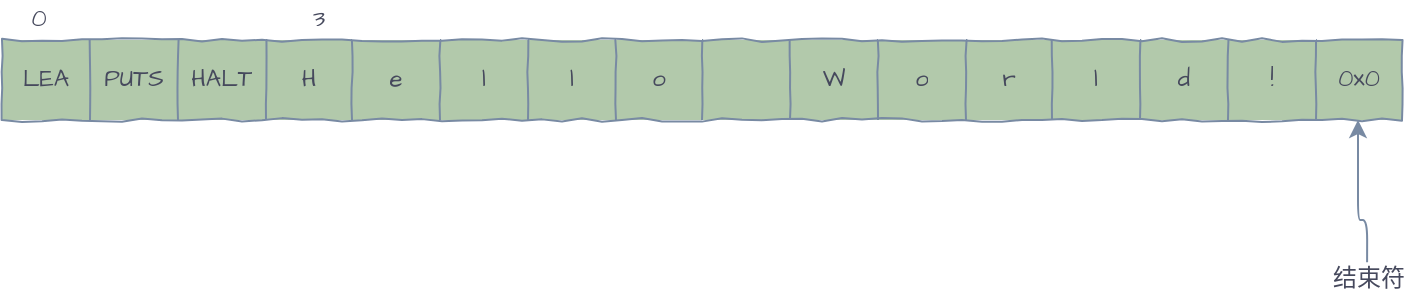 <mxfile version="14.3.0" type="github" pages="2">
  <diagram id="Cl-Jy1FfyHYRzDQ76PAy" name="string-define">
    <mxGraphModel dx="1497" dy="320" grid="1" gridSize="10" guides="1" tooltips="1" connect="1" arrows="1" fold="1" page="1" pageScale="1" pageWidth="827" pageHeight="1169" math="0" shadow="0">
      <root>
        <mxCell id="0" />
        <mxCell id="1" parent="0" />
        <mxCell id="m00l92GHadU-gOEnQhx7-1" value="" style="shape=table;html=1;whiteSpace=wrap;startSize=0;container=1;collapsible=0;childLayout=tableLayout;fontFamily=Architects Daughter;fontSource=https%3A%2F%2Ffonts.googleapis.com%2Fcss%3Ffamily%3DArchitects%2BDaughter;comic=1;fillColor=#B2C9AB;strokeColor=#788AA3;fontColor=#46495D;" vertex="1" parent="1">
          <mxGeometry x="-258" y="260" width="700" height="40" as="geometry" />
        </mxCell>
        <mxCell id="m00l92GHadU-gOEnQhx7-2" value="" style="shape=partialRectangle;html=1;whiteSpace=wrap;collapsible=0;dropTarget=0;pointerEvents=0;fillColor=none;top=0;left=0;bottom=0;right=0;points=[[0,0.5],[1,0.5]];portConstraint=eastwest;fontFamily=Architects Daughter;fontSource=https%3A%2F%2Ffonts.googleapis.com%2Fcss%3Ffamily%3DArchitects%2BDaughter;comic=1;strokeColor=#788AA3;fontColor=#46495D;" vertex="1" parent="m00l92GHadU-gOEnQhx7-1">
          <mxGeometry width="700" height="40" as="geometry" />
        </mxCell>
        <mxCell id="m00l92GHadU-gOEnQhx7-3" value="LEA" style="shape=partialRectangle;html=1;whiteSpace=wrap;connectable=0;overflow=hidden;fillColor=none;top=0;left=0;bottom=0;right=0;fontFamily=Architects Daughter;fontSource=https%3A%2F%2Ffonts.googleapis.com%2Fcss%3Ffamily%3DArchitects%2BDaughter;comic=1;strokeColor=#788AA3;fontColor=#46495D;" vertex="1" parent="m00l92GHadU-gOEnQhx7-2">
          <mxGeometry width="44" height="40" as="geometry" />
        </mxCell>
        <mxCell id="m00l92GHadU-gOEnQhx7-4" value="PUTS" style="shape=partialRectangle;html=1;whiteSpace=wrap;connectable=0;overflow=hidden;fillColor=none;top=0;left=0;bottom=0;right=0;fontFamily=Architects Daughter;fontSource=https%3A%2F%2Ffonts.googleapis.com%2Fcss%3Ffamily%3DArchitects%2BDaughter;comic=1;strokeColor=#788AA3;fontColor=#46495D;" vertex="1" parent="m00l92GHadU-gOEnQhx7-2">
          <mxGeometry x="44" width="44" height="40" as="geometry" />
        </mxCell>
        <mxCell id="m00l92GHadU-gOEnQhx7-5" value="HALT" style="shape=partialRectangle;html=1;whiteSpace=wrap;connectable=0;overflow=hidden;fillColor=none;top=0;left=0;bottom=0;right=0;fontFamily=Architects Daughter;fontSource=https%3A%2F%2Ffonts.googleapis.com%2Fcss%3Ffamily%3DArchitects%2BDaughter;comic=1;strokeColor=#788AA3;fontColor=#46495D;" vertex="1" parent="m00l92GHadU-gOEnQhx7-2">
          <mxGeometry x="88" width="44" height="40" as="geometry" />
        </mxCell>
        <mxCell id="m00l92GHadU-gOEnQhx7-6" value="H" style="shape=partialRectangle;html=1;whiteSpace=wrap;connectable=0;overflow=hidden;fillColor=none;top=0;left=0;bottom=0;right=0;fontFamily=Architects Daughter;fontSource=https%3A%2F%2Ffonts.googleapis.com%2Fcss%3Ffamily%3DArchitects%2BDaughter;comic=1;strokeColor=#788AA3;fontColor=#46495D;" vertex="1" parent="m00l92GHadU-gOEnQhx7-2">
          <mxGeometry x="132" width="43" height="40" as="geometry" />
        </mxCell>
        <mxCell id="m00l92GHadU-gOEnQhx7-7" value="e" style="shape=partialRectangle;html=1;whiteSpace=wrap;connectable=0;overflow=hidden;fillColor=none;top=0;left=0;bottom=0;right=0;fontFamily=Architects Daughter;fontSource=https%3A%2F%2Ffonts.googleapis.com%2Fcss%3Ffamily%3DArchitects%2BDaughter;comic=1;strokeColor=#788AA3;fontColor=#46495D;" vertex="1" parent="m00l92GHadU-gOEnQhx7-2">
          <mxGeometry x="175" width="44" height="40" as="geometry" />
        </mxCell>
        <mxCell id="m00l92GHadU-gOEnQhx7-8" value="l" style="shape=partialRectangle;html=1;whiteSpace=wrap;connectable=0;overflow=hidden;fillColor=none;top=0;left=0;bottom=0;right=0;fontFamily=Architects Daughter;fontSource=https%3A%2F%2Ffonts.googleapis.com%2Fcss%3Ffamily%3DArchitects%2BDaughter;comic=1;strokeColor=#788AA3;fontColor=#46495D;" vertex="1" parent="m00l92GHadU-gOEnQhx7-2">
          <mxGeometry x="219" width="44" height="40" as="geometry" />
        </mxCell>
        <mxCell id="m00l92GHadU-gOEnQhx7-9" value="l" style="shape=partialRectangle;html=1;whiteSpace=wrap;connectable=0;overflow=hidden;fillColor=none;top=0;left=0;bottom=0;right=0;fontFamily=Architects Daughter;fontSource=https%3A%2F%2Ffonts.googleapis.com%2Fcss%3Ffamily%3DArchitects%2BDaughter;comic=1;strokeColor=#788AA3;fontColor=#46495D;" vertex="1" parent="m00l92GHadU-gOEnQhx7-2">
          <mxGeometry x="263" width="44" height="40" as="geometry" />
        </mxCell>
        <mxCell id="m00l92GHadU-gOEnQhx7-10" value="o" style="shape=partialRectangle;html=1;whiteSpace=wrap;connectable=0;overflow=hidden;fillColor=none;top=0;left=0;bottom=0;right=0;fontFamily=Architects Daughter;fontSource=https%3A%2F%2Ffonts.googleapis.com%2Fcss%3Ffamily%3DArchitects%2BDaughter;comic=1;strokeColor=#788AA3;fontColor=#46495D;" vertex="1" parent="m00l92GHadU-gOEnQhx7-2">
          <mxGeometry x="307" width="43" height="40" as="geometry" />
        </mxCell>
        <mxCell id="m00l92GHadU-gOEnQhx7-11" value="" style="shape=partialRectangle;html=1;whiteSpace=wrap;connectable=0;overflow=hidden;fillColor=none;top=0;left=0;bottom=0;right=0;fontFamily=Architects Daughter;fontSource=https%3A%2F%2Ffonts.googleapis.com%2Fcss%3Ffamily%3DArchitects%2BDaughter;comic=1;strokeColor=#788AA3;fontColor=#46495D;" vertex="1" parent="m00l92GHadU-gOEnQhx7-2">
          <mxGeometry x="350" width="44" height="40" as="geometry" />
        </mxCell>
        <mxCell id="m00l92GHadU-gOEnQhx7-12" value="W" style="shape=partialRectangle;html=1;whiteSpace=wrap;connectable=0;overflow=hidden;fillColor=none;top=0;left=0;bottom=0;right=0;fontFamily=Architects Daughter;fontSource=https%3A%2F%2Ffonts.googleapis.com%2Fcss%3Ffamily%3DArchitects%2BDaughter;comic=1;strokeColor=#788AA3;fontColor=#46495D;" vertex="1" parent="m00l92GHadU-gOEnQhx7-2">
          <mxGeometry x="394" width="44" height="40" as="geometry" />
        </mxCell>
        <mxCell id="m00l92GHadU-gOEnQhx7-25" value="o" style="shape=partialRectangle;html=1;whiteSpace=wrap;connectable=0;overflow=hidden;fillColor=none;top=0;left=0;bottom=0;right=0;fontFamily=Architects Daughter;fontSource=https%3A%2F%2Ffonts.googleapis.com%2Fcss%3Ffamily%3DArchitects%2BDaughter;comic=1;strokeColor=#788AA3;fontColor=#46495D;" vertex="1" parent="m00l92GHadU-gOEnQhx7-2">
          <mxGeometry x="438" width="44" height="40" as="geometry" />
        </mxCell>
        <mxCell id="m00l92GHadU-gOEnQhx7-24" value="r" style="shape=partialRectangle;html=1;whiteSpace=wrap;connectable=0;overflow=hidden;fillColor=none;top=0;left=0;bottom=0;right=0;fontFamily=Architects Daughter;fontSource=https%3A%2F%2Ffonts.googleapis.com%2Fcss%3Ffamily%3DArchitects%2BDaughter;comic=1;strokeColor=#788AA3;fontColor=#46495D;" vertex="1" parent="m00l92GHadU-gOEnQhx7-2">
          <mxGeometry x="482" width="43" height="40" as="geometry" />
        </mxCell>
        <mxCell id="m00l92GHadU-gOEnQhx7-23" value="l" style="shape=partialRectangle;html=1;whiteSpace=wrap;connectable=0;overflow=hidden;fillColor=none;top=0;left=0;bottom=0;right=0;fontFamily=Architects Daughter;fontSource=https%3A%2F%2Ffonts.googleapis.com%2Fcss%3Ffamily%3DArchitects%2BDaughter;comic=1;strokeColor=#788AA3;fontColor=#46495D;" vertex="1" parent="m00l92GHadU-gOEnQhx7-2">
          <mxGeometry x="525" width="44" height="40" as="geometry" />
        </mxCell>
        <mxCell id="m00l92GHadU-gOEnQhx7-22" value="d" style="shape=partialRectangle;html=1;whiteSpace=wrap;connectable=0;overflow=hidden;fillColor=none;top=0;left=0;bottom=0;right=0;fontFamily=Architects Daughter;fontSource=https%3A%2F%2Ffonts.googleapis.com%2Fcss%3Ffamily%3DArchitects%2BDaughter;comic=1;strokeColor=#788AA3;fontColor=#46495D;" vertex="1" parent="m00l92GHadU-gOEnQhx7-2">
          <mxGeometry x="569" width="44" height="40" as="geometry" />
        </mxCell>
        <mxCell id="m00l92GHadU-gOEnQhx7-26" value="!" style="shape=partialRectangle;html=1;whiteSpace=wrap;connectable=0;overflow=hidden;fillColor=none;top=0;left=0;bottom=0;right=0;fontFamily=Architects Daughter;fontSource=https%3A%2F%2Ffonts.googleapis.com%2Fcss%3Ffamily%3DArchitects%2BDaughter;comic=1;strokeColor=#788AA3;fontColor=#46495D;" vertex="1" parent="m00l92GHadU-gOEnQhx7-2">
          <mxGeometry x="613" width="44" height="40" as="geometry" />
        </mxCell>
        <mxCell id="m00l92GHadU-gOEnQhx7-27" value="0x0" style="shape=partialRectangle;html=1;whiteSpace=wrap;connectable=0;overflow=hidden;fillColor=none;top=0;left=0;bottom=0;right=0;fontFamily=Architects Daughter;fontSource=https%3A%2F%2Ffonts.googleapis.com%2Fcss%3Ffamily%3DArchitects%2BDaughter;comic=1;strokeColor=#788AA3;fontColor=#46495D;" vertex="1" parent="m00l92GHadU-gOEnQhx7-2">
          <mxGeometry x="657" width="43" height="40" as="geometry" />
        </mxCell>
        <mxCell id="m00l92GHadU-gOEnQhx7-28" value="结束符" style="text;html=1;align=center;verticalAlign=middle;resizable=0;points=[];autosize=1;fontFamily=Architects Daughter;fontSource=https%3A%2F%2Ffonts.googleapis.com%2Fcss%3Ffamily%3DArchitects%2BDaughter;fontColor=#46495D;" vertex="1" parent="1">
          <mxGeometry x="400" y="370" width="50" height="20" as="geometry" />
        </mxCell>
        <mxCell id="m00l92GHadU-gOEnQhx7-29" value="0" style="text;html=1;align=center;verticalAlign=middle;resizable=0;points=[];autosize=1;fontFamily=Architects Daughter;fontSource=https%3A%2F%2Ffonts.googleapis.com%2Fcss%3Ffamily%3DArchitects%2BDaughter;fontColor=#46495D;" vertex="1" parent="1">
          <mxGeometry x="-250" y="240" width="20" height="20" as="geometry" />
        </mxCell>
        <mxCell id="m00l92GHadU-gOEnQhx7-30" value="3" style="text;html=1;align=center;verticalAlign=middle;resizable=0;points=[];autosize=1;fontFamily=Architects Daughter;fontSource=https%3A%2F%2Ffonts.googleapis.com%2Fcss%3Ffamily%3DArchitects%2BDaughter;fontColor=#46495D;" vertex="1" parent="1">
          <mxGeometry x="-110" y="240" width="20" height="20" as="geometry" />
        </mxCell>
        <mxCell id="m00l92GHadU-gOEnQhx7-31" value="" style="edgeStyle=segmentEdgeStyle;endArrow=classic;html=1;fontFamily=Architects Daughter;fontSource=https%3A%2F%2Ffonts.googleapis.com%2Fcss%3Ffamily%3DArchitects%2BDaughter;strokeColor=#788AA3;fontColor=#46495D;exitX=0.491;exitY=0.055;exitDx=0;exitDy=0;exitPerimeter=0;" edge="1" parent="1" source="m00l92GHadU-gOEnQhx7-28">
          <mxGeometry width="50" height="50" relative="1" as="geometry">
            <mxPoint x="370" y="350" as="sourcePoint" />
            <mxPoint x="420" y="300" as="targetPoint" />
            <Array as="points">
              <mxPoint x="425" y="350" />
              <mxPoint x="420" y="350" />
            </Array>
          </mxGeometry>
        </mxCell>
      </root>
    </mxGraphModel>
  </diagram>
  <diagram id="79wx-4cpzY64sGpa8B4z" name="num-define">
    <mxGraphModel dx="1497" dy="320" grid="1" gridSize="10" guides="1" tooltips="1" connect="1" arrows="1" fold="1" page="1" pageScale="1" pageWidth="827" pageHeight="1169" math="0" shadow="0">
      <root>
        <mxCell id="OMIhhJgMhaB5Gz76MAcR-0" />
        <mxCell id="OMIhhJgMhaB5Gz76MAcR-1" parent="OMIhhJgMhaB5Gz76MAcR-0" />
        <mxCell id="T3vJCv5hwkHxG0ZqEpI7-0" value="" style="shape=table;html=1;whiteSpace=wrap;startSize=0;container=1;collapsible=0;childLayout=tableLayout;fontFamily=Architects Daughter;fontSource=https%3A%2F%2Ffonts.googleapis.com%2Fcss%3Ffamily%3DArchitects%2BDaughter;comic=1;fillColor=#B2C9AB;strokeColor=#788AA3;fontColor=#46495D;" vertex="1" parent="OMIhhJgMhaB5Gz76MAcR-1">
          <mxGeometry x="-258" y="260" width="200" height="40" as="geometry" />
        </mxCell>
        <mxCell id="T3vJCv5hwkHxG0ZqEpI7-1" value="" style="shape=partialRectangle;html=1;whiteSpace=wrap;collapsible=0;dropTarget=0;pointerEvents=0;fillColor=none;top=0;left=0;bottom=0;right=0;points=[[0,0.5],[1,0.5]];portConstraint=eastwest;fontFamily=Architects Daughter;fontSource=https%3A%2F%2Ffonts.googleapis.com%2Fcss%3Ffamily%3DArchitects%2BDaughter;comic=1;strokeColor=#788AA3;fontColor=#46495D;" vertex="1" parent="T3vJCv5hwkHxG0ZqEpI7-0">
          <mxGeometry width="200" height="40" as="geometry" />
        </mxCell>
        <mxCell id="T3vJCv5hwkHxG0ZqEpI7-2" value="LEA" style="shape=partialRectangle;html=1;whiteSpace=wrap;connectable=0;overflow=hidden;fillColor=none;top=0;left=0;bottom=0;right=0;fontFamily=Architects Daughter;fontSource=https%3A%2F%2Ffonts.googleapis.com%2Fcss%3Ffamily%3DArchitects%2BDaughter;comic=1;strokeColor=#788AA3;fontColor=#46495D;" vertex="1" parent="T3vJCv5hwkHxG0ZqEpI7-1">
          <mxGeometry width="50" height="40" as="geometry" />
        </mxCell>
        <mxCell id="T3vJCv5hwkHxG0ZqEpI7-3" value="PUTS" style="shape=partialRectangle;html=1;whiteSpace=wrap;connectable=0;overflow=hidden;fillColor=none;top=0;left=0;bottom=0;right=0;fontFamily=Architects Daughter;fontSource=https%3A%2F%2Ffonts.googleapis.com%2Fcss%3Ffamily%3DArchitects%2BDaughter;comic=1;strokeColor=#788AA3;fontColor=#46495D;" vertex="1" parent="T3vJCv5hwkHxG0ZqEpI7-1">
          <mxGeometry x="50" width="51" height="40" as="geometry" />
        </mxCell>
        <mxCell id="T3vJCv5hwkHxG0ZqEpI7-4" value="HALT" style="shape=partialRectangle;html=1;whiteSpace=wrap;connectable=0;overflow=hidden;fillColor=none;top=0;left=0;bottom=0;right=0;fontFamily=Architects Daughter;fontSource=https%3A%2F%2Ffonts.googleapis.com%2Fcss%3Ffamily%3DArchitects%2BDaughter;comic=1;strokeColor=#788AA3;fontColor=#46495D;" vertex="1" parent="T3vJCv5hwkHxG0ZqEpI7-1">
          <mxGeometry x="101" width="50" height="40" as="geometry" />
        </mxCell>
        <mxCell id="T3vJCv5hwkHxG0ZqEpI7-5" value="0x4000" style="shape=partialRectangle;html=1;whiteSpace=wrap;connectable=0;overflow=hidden;fillColor=none;top=0;left=0;bottom=0;right=0;fontFamily=Architects Daughter;fontSource=https%3A%2F%2Ffonts.googleapis.com%2Fcss%3Ffamily%3DArchitects%2BDaughter;comic=1;strokeColor=#788AA3;fontColor=#46495D;" vertex="1" parent="T3vJCv5hwkHxG0ZqEpI7-1">
          <mxGeometry x="151" width="49" height="40" as="geometry" />
        </mxCell>
        <mxCell id="T3vJCv5hwkHxG0ZqEpI7-19" value="0" style="text;html=1;align=center;verticalAlign=middle;resizable=0;points=[];autosize=1;fontFamily=Architects Daughter;fontSource=https%3A%2F%2Ffonts.googleapis.com%2Fcss%3Ffamily%3DArchitects%2BDaughter;fontColor=#46495D;" vertex="1" parent="OMIhhJgMhaB5Gz76MAcR-1">
          <mxGeometry x="-240" y="240" width="20" height="20" as="geometry" />
        </mxCell>
        <mxCell id="T3vJCv5hwkHxG0ZqEpI7-20" value="3" style="text;html=1;align=center;verticalAlign=middle;resizable=0;points=[];autosize=1;fontFamily=Architects Daughter;fontSource=https%3A%2F%2Ffonts.googleapis.com%2Fcss%3Ffamily%3DArchitects%2BDaughter;fontColor=#46495D;" vertex="1" parent="OMIhhJgMhaB5Gz76MAcR-1">
          <mxGeometry x="-90" y="240" width="20" height="20" as="geometry" />
        </mxCell>
      </root>
    </mxGraphModel>
  </diagram>
</mxfile>
